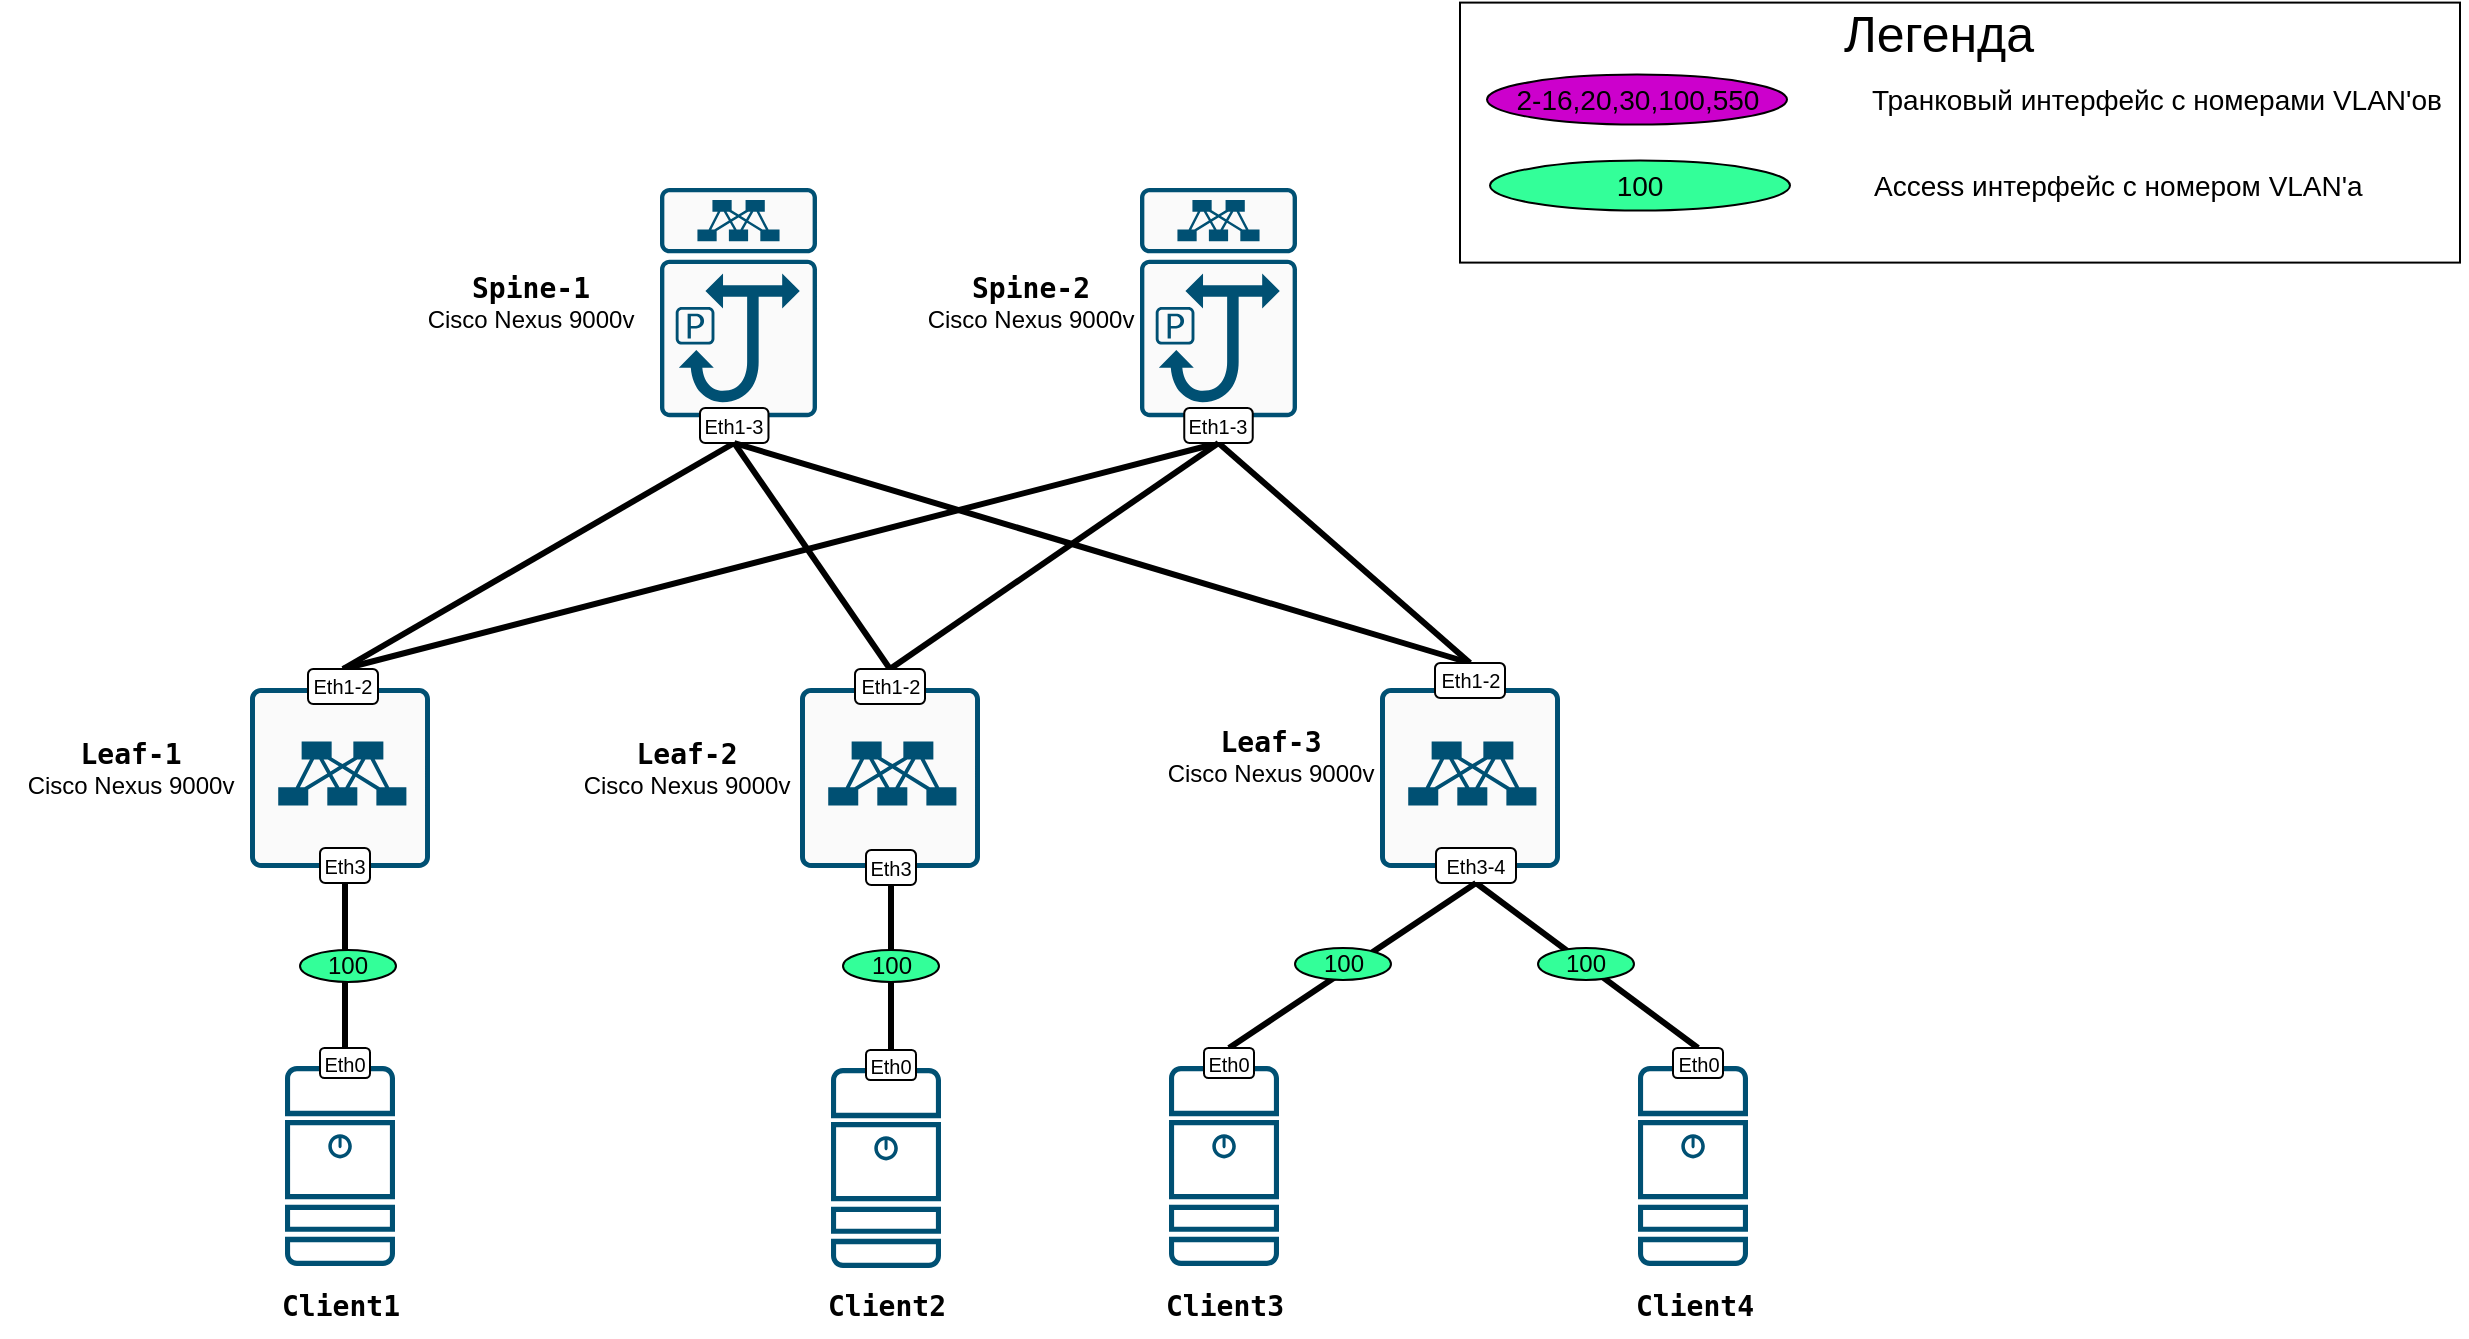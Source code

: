 <mxfile version="20.3.0" type="device" pages="2"><diagram id="5vPynei0lnyK3lks_qw1" name="L1-L2 топология"><mxGraphModel dx="866" dy="550" grid="1" gridSize="10" guides="1" tooltips="1" connect="1" arrows="1" fold="1" page="1" pageScale="1" pageWidth="1169" pageHeight="827" math="0" shadow="0"><root><mxCell id="0"/><mxCell id="1" parent="0"/><mxCell id="YXabQ0WPV1A4or5PJ9Zn-14" style="edgeStyle=none;rounded=0;orthogonalLoop=1;jettySize=auto;html=1;entryX=0.5;entryY=0;entryDx=0;entryDy=0;strokeWidth=3;fontSize=10;endArrow=none;endFill=0;exitX=0.5;exitY=1;exitDx=0;exitDy=0;" parent="1" source="YXabQ0WPV1A4or5PJ9Zn-15" target="YXabQ0WPV1A4or5PJ9Zn-13" edge="1"><mxGeometry relative="1" as="geometry"><mxPoint x="220" y="470" as="sourcePoint"/></mxGeometry></mxCell><mxCell id="YXabQ0WPV1A4or5PJ9Zn-1" value="" style="sketch=0;points=[[0.015,0.015,0],[0.985,0.015,0],[0.985,0.985,0],[0.015,0.985,0],[0.25,0,0],[0.5,0,0],[0.75,0,0],[1,0.25,0],[1,0.5,0],[1,0.75,0],[0.75,1,0],[0.5,1,0],[0.25,1,0],[0,0.75,0],[0,0.5,0],[0,0.25,0]];verticalLabelPosition=bottom;html=1;verticalAlign=top;aspect=fixed;align=center;pointerEvents=1;shape=mxgraph.cisco19.rect;prIcon=nexus_9300;fillColor=#FAFAFA;strokeColor=#005073;" parent="1" vertex="1"><mxGeometry x="175" y="360" width="90" height="90" as="geometry"/></mxCell><mxCell id="YXabQ0WPV1A4or5PJ9Zn-2" value="" style="sketch=0;points=[[0.015,0.015,0],[0.985,0.015,0],[0.985,0.985,0],[0.015,0.985,0],[0.25,0,0],[0.5,0,0],[0.75,0,0],[1,0.25,0],[1,0.5,0],[1,0.75,0],[0.75,1,0],[0.5,1,0],[0.25,1,0],[0,0.75,0],[0,0.5,0],[0,0.25,0]];verticalLabelPosition=bottom;html=1;verticalAlign=top;aspect=fixed;align=center;pointerEvents=1;shape=mxgraph.cisco19.rect;prIcon=nexus_9500;fillColor=#FAFAFA;strokeColor=#005073;" parent="1" vertex="1"><mxGeometry x="380" y="110" width="78.49" height="114.6" as="geometry"/></mxCell><mxCell id="YXabQ0WPV1A4or5PJ9Zn-3" value="" style="sketch=0;points=[[0.015,0.015,0],[0.985,0.015,0],[0.985,0.985,0],[0.015,0.985,0],[0.25,0,0],[0.5,0,0],[0.75,0,0],[1,0.25,0],[1,0.5,0],[1,0.75,0],[0.75,1,0],[0.5,1,0],[0.25,1,0],[0,0.75,0],[0,0.5,0],[0,0.25,0]];verticalLabelPosition=bottom;html=1;verticalAlign=top;aspect=fixed;align=center;pointerEvents=1;shape=mxgraph.cisco19.rect;prIcon=nexus_9500;fillColor=#FAFAFA;strokeColor=#005073;" parent="1" vertex="1"><mxGeometry x="620" y="110" width="78.49" height="114.6" as="geometry"/></mxCell><mxCell id="YXabQ0WPV1A4or5PJ9Zn-9" value="&lt;font style=&quot;&quot;&gt;&lt;font face=&quot;monospace&quot;&gt;&lt;font style=&quot;font-size: 14px;&quot;&gt;&lt;b&gt;Leaf-1&lt;/b&gt;&lt;/font&gt;&lt;br&gt;&lt;/font&gt;&lt;font style=&quot;font-size: 12px;&quot;&gt;Cisco Nexus 9000v&lt;/font&gt;&lt;br&gt;&lt;/font&gt;" style="text;html=1;resizable=0;autosize=1;align=center;verticalAlign=middle;points=[];fillColor=none;strokeColor=none;rounded=0;dashed=1;fontSize=10;" parent="1" vertex="1"><mxGeometry x="50" y="380" width="130" height="40" as="geometry"/></mxCell><mxCell id="YXabQ0WPV1A4or5PJ9Zn-10" value="" style="sketch=0;points=[[0.015,0.015,0],[0.985,0.015,0],[0.985,0.985,0],[0.015,0.985,0],[0.25,0,0],[0.5,0,0],[0.75,0,0],[1,0.25,0],[1,0.5,0],[1,0.75,0],[0.75,1,0],[0.5,1,0],[0.25,1,0],[0,0.75,0],[0,0.5,0],[0,0.25,0]];verticalLabelPosition=bottom;html=1;verticalAlign=top;aspect=fixed;align=center;pointerEvents=1;shape=mxgraph.cisco19.server;fillColor=#005073;strokeColor=none;" parent="1" vertex="1"><mxGeometry x="192.5" y="549" width="55" height="100" as="geometry"/></mxCell><mxCell id="YXabQ0WPV1A4or5PJ9Zn-13" value="&lt;font style=&quot;font-size: 10px;&quot;&gt;Eth0&lt;/font&gt;" style="text;html=1;strokeColor=default;fillColor=default;align=center;verticalAlign=middle;whiteSpace=wrap;rounded=1;gradientColor=none;shadow=0;sketch=0;glass=0;spacing=0;fontSize=8;rotation=0;labelPosition=center;verticalLabelPosition=middle;horizontal=1;" parent="1" vertex="1"><mxGeometry x="210" y="540" width="25" height="15" as="geometry"/></mxCell><mxCell id="YXabQ0WPV1A4or5PJ9Zn-15" value="&lt;font style=&quot;font-size: 10px;&quot;&gt;Eth3&lt;/font&gt;" style="text;html=1;strokeColor=default;fillColor=default;align=center;verticalAlign=middle;whiteSpace=wrap;rounded=1;gradientColor=none;shadow=0;sketch=0;glass=0;spacing=0;fontSize=8;rotation=0;labelPosition=center;verticalLabelPosition=middle;horizontal=1;" parent="1" vertex="1"><mxGeometry x="210" y="440" width="25" height="17.5" as="geometry"/></mxCell><mxCell id="YXabQ0WPV1A4or5PJ9Zn-17" style="edgeStyle=none;rounded=0;orthogonalLoop=1;jettySize=auto;html=1;exitX=0.5;exitY=1;exitDx=0;exitDy=0;entryX=0.5;entryY=0;entryDx=0;entryDy=0;entryPerimeter=0;strokeWidth=3;fontSize=12;endArrow=none;endFill=0;" parent="1" source="YXabQ0WPV1A4or5PJ9Zn-16" target="YXabQ0WPV1A4or5PJ9Zn-1" edge="1"><mxGeometry relative="1" as="geometry"/></mxCell><mxCell id="YXabQ0WPV1A4or5PJ9Zn-19" style="edgeStyle=none;rounded=0;orthogonalLoop=1;jettySize=auto;html=1;exitX=0.5;exitY=0;exitDx=0;exitDy=0;entryX=0.5;entryY=1;entryDx=0;entryDy=0;strokeWidth=3;fontSize=10;endArrow=none;endFill=0;" parent="1" source="YXabQ0WPV1A4or5PJ9Zn-16" target="YXabQ0WPV1A4or5PJ9Zn-18" edge="1"><mxGeometry relative="1" as="geometry"/></mxCell><mxCell id="YXabQ0WPV1A4or5PJ9Zn-21" style="edgeStyle=none;rounded=0;orthogonalLoop=1;jettySize=auto;html=1;exitX=0.5;exitY=0;exitDx=0;exitDy=0;entryX=0.5;entryY=1;entryDx=0;entryDy=0;strokeWidth=3;fontSize=10;endArrow=none;endFill=0;" parent="1" source="YXabQ0WPV1A4or5PJ9Zn-16" target="YXabQ0WPV1A4or5PJ9Zn-20" edge="1"><mxGeometry relative="1" as="geometry"/></mxCell><mxCell id="YXabQ0WPV1A4or5PJ9Zn-16" value="&lt;font style=&quot;font-size: 10px;&quot;&gt;Eth1-2&lt;/font&gt;" style="text;html=1;strokeColor=default;fillColor=default;align=center;verticalAlign=middle;whiteSpace=wrap;rounded=1;gradientColor=none;shadow=0;sketch=0;glass=0;spacing=0;fontSize=8;rotation=0;labelPosition=center;verticalLabelPosition=middle;horizontal=1;" parent="1" vertex="1"><mxGeometry x="204" y="350.5" width="35" height="17.5" as="geometry"/></mxCell><mxCell id="YXabQ0WPV1A4or5PJ9Zn-18" value="&lt;font style=&quot;font-size: 10px;&quot;&gt;Eth1-3&lt;/font&gt;" style="text;html=1;strokeColor=default;fillColor=default;align=center;verticalAlign=middle;whiteSpace=wrap;rounded=1;gradientColor=none;shadow=0;sketch=0;glass=0;spacing=0;fontSize=8;rotation=0;labelPosition=center;verticalLabelPosition=middle;horizontal=1;" parent="1" vertex="1"><mxGeometry x="400" y="220" width="34.24" height="17.5" as="geometry"/></mxCell><mxCell id="YXabQ0WPV1A4or5PJ9Zn-30" style="edgeStyle=none;rounded=0;orthogonalLoop=1;jettySize=auto;html=1;exitX=0.5;exitY=1;exitDx=0;exitDy=0;entryX=0.5;entryY=0;entryDx=0;entryDy=0;strokeWidth=3;fontSize=10;endArrow=none;endFill=0;" parent="1" source="YXabQ0WPV1A4or5PJ9Zn-20" target="YXabQ0WPV1A4or5PJ9Zn-29" edge="1"><mxGeometry relative="1" as="geometry"/></mxCell><mxCell id="YXabQ0WPV1A4or5PJ9Zn-20" value="&lt;font style=&quot;font-size: 10px;&quot;&gt;Eth1-3&lt;/font&gt;" style="text;html=1;strokeColor=default;fillColor=default;align=center;verticalAlign=middle;whiteSpace=wrap;rounded=1;gradientColor=none;shadow=0;sketch=0;glass=0;spacing=0;fontSize=8;rotation=0;labelPosition=center;verticalLabelPosition=middle;horizontal=1;" parent="1" vertex="1"><mxGeometry x="642.13" y="220" width="34.24" height="17.5" as="geometry"/></mxCell><mxCell id="YXabQ0WPV1A4or5PJ9Zn-23" value="" style="sketch=0;points=[[0.015,0.015,0],[0.985,0.015,0],[0.985,0.985,0],[0.015,0.985,0],[0.25,0,0],[0.5,0,0],[0.75,0,0],[1,0.25,0],[1,0.5,0],[1,0.75,0],[0.75,1,0],[0.5,1,0],[0.25,1,0],[0,0.75,0],[0,0.5,0],[0,0.25,0]];verticalLabelPosition=bottom;html=1;verticalAlign=top;aspect=fixed;align=center;pointerEvents=1;shape=mxgraph.cisco19.rect;prIcon=nexus_9300;fillColor=#FAFAFA;strokeColor=#005073;" parent="1" vertex="1"><mxGeometry x="450" y="360" width="90" height="90" as="geometry"/></mxCell><mxCell id="YXabQ0WPV1A4or5PJ9Zn-24" style="edgeStyle=none;rounded=0;orthogonalLoop=1;jettySize=auto;html=1;exitX=0.5;exitY=0;exitDx=0;exitDy=0;entryX=0.5;entryY=1;entryDx=0;entryDy=0;strokeWidth=3;fontSize=10;endArrow=none;endFill=0;" parent="1" source="YXabQ0WPV1A4or5PJ9Zn-22" target="YXabQ0WPV1A4or5PJ9Zn-18" edge="1"><mxGeometry relative="1" as="geometry"/></mxCell><mxCell id="YXabQ0WPV1A4or5PJ9Zn-25" style="edgeStyle=none;rounded=0;orthogonalLoop=1;jettySize=auto;html=1;exitX=0.5;exitY=0;exitDx=0;exitDy=0;entryX=0.5;entryY=1;entryDx=0;entryDy=0;strokeWidth=3;fontSize=10;endArrow=none;endFill=0;" parent="1" source="YXabQ0WPV1A4or5PJ9Zn-22" target="YXabQ0WPV1A4or5PJ9Zn-20" edge="1"><mxGeometry relative="1" as="geometry"/></mxCell><mxCell id="YXabQ0WPV1A4or5PJ9Zn-22" value="&lt;font style=&quot;font-size: 10px;&quot;&gt;Eth1-2&lt;/font&gt;" style="text;html=1;strokeColor=default;fillColor=default;align=center;verticalAlign=middle;whiteSpace=wrap;rounded=1;gradientColor=none;shadow=0;sketch=0;glass=0;spacing=0;fontSize=8;rotation=0;labelPosition=center;verticalLabelPosition=middle;horizontal=1;" parent="1" vertex="1"><mxGeometry x="477.5" y="350.5" width="35" height="17.5" as="geometry"/></mxCell><mxCell id="YXabQ0WPV1A4or5PJ9Zn-26" value="&lt;font style=&quot;&quot;&gt;&lt;font face=&quot;monospace&quot;&gt;&lt;font style=&quot;font-size: 14px;&quot;&gt;&lt;b&gt;Leaf-2&lt;/b&gt;&lt;/font&gt;&lt;br&gt;&lt;/font&gt;&lt;font style=&quot;font-size: 12px;&quot;&gt;Cisco Nexus 9000v&lt;/font&gt;&lt;br&gt;&lt;/font&gt;" style="text;html=1;resizable=0;autosize=1;align=center;verticalAlign=middle;points=[];fillColor=none;strokeColor=none;rounded=0;dashed=1;fontSize=10;" parent="1" vertex="1"><mxGeometry x="328.49" y="380" width="130" height="40" as="geometry"/></mxCell><mxCell id="YXabQ0WPV1A4or5PJ9Zn-27" value="&lt;font style=&quot;&quot;&gt;&lt;font face=&quot;monospace&quot;&gt;&lt;font style=&quot;font-size: 14px;&quot;&gt;&lt;b&gt;Leaf-3&lt;/b&gt;&lt;/font&gt;&lt;br&gt;&lt;/font&gt;&lt;font style=&quot;font-size: 12px;&quot;&gt;Cisco Nexus 9000v&lt;/font&gt;&lt;br&gt;&lt;/font&gt;" style="text;html=1;resizable=0;autosize=1;align=center;verticalAlign=middle;points=[];fillColor=none;strokeColor=none;rounded=0;dashed=1;fontSize=10;" parent="1" vertex="1"><mxGeometry x="620" y="374" width="130" height="40" as="geometry"/></mxCell><mxCell id="YXabQ0WPV1A4or5PJ9Zn-28" value="" style="sketch=0;points=[[0.015,0.015,0],[0.985,0.015,0],[0.985,0.985,0],[0.015,0.985,0],[0.25,0,0],[0.5,0,0],[0.75,0,0],[1,0.25,0],[1,0.5,0],[1,0.75,0],[0.75,1,0],[0.5,1,0],[0.25,1,0],[0,0.75,0],[0,0.5,0],[0,0.25,0]];verticalLabelPosition=bottom;html=1;verticalAlign=top;aspect=fixed;align=center;pointerEvents=1;shape=mxgraph.cisco19.rect;prIcon=nexus_9300;fillColor=#FAFAFA;strokeColor=#005073;" parent="1" vertex="1"><mxGeometry x="740" y="360" width="90" height="90" as="geometry"/></mxCell><mxCell id="YXabQ0WPV1A4or5PJ9Zn-31" style="edgeStyle=none;rounded=0;orthogonalLoop=1;jettySize=auto;html=1;exitX=0.5;exitY=0;exitDx=0;exitDy=0;entryX=0.5;entryY=1;entryDx=0;entryDy=0;strokeWidth=3;fontSize=10;endArrow=none;endFill=0;" parent="1" source="YXabQ0WPV1A4or5PJ9Zn-29" target="YXabQ0WPV1A4or5PJ9Zn-18" edge="1"><mxGeometry relative="1" as="geometry"/></mxCell><mxCell id="YXabQ0WPV1A4or5PJ9Zn-29" value="&lt;font style=&quot;font-size: 10px;&quot;&gt;Eth1-2&lt;/font&gt;" style="text;html=1;strokeColor=default;fillColor=default;align=center;verticalAlign=middle;whiteSpace=wrap;rounded=1;gradientColor=none;shadow=0;sketch=0;glass=0;spacing=0;fontSize=8;rotation=0;labelPosition=center;verticalLabelPosition=middle;horizontal=1;" parent="1" vertex="1"><mxGeometry x="767.5" y="347.5" width="35" height="17.5" as="geometry"/></mxCell><mxCell id="YXabQ0WPV1A4or5PJ9Zn-32" value="&lt;font style=&quot;&quot;&gt;&lt;font face=&quot;monospace&quot;&gt;&lt;span style=&quot;font-size: 14px;&quot;&gt;&lt;b&gt;Client1&lt;/b&gt;&lt;/span&gt;&lt;/font&gt;&lt;br&gt;&lt;/font&gt;" style="text;html=1;resizable=0;autosize=1;align=center;verticalAlign=middle;points=[];fillColor=none;strokeColor=none;rounded=0;dashed=1;fontSize=10;" parent="1" vertex="1"><mxGeometry x="180" y="654" width="80" height="30" as="geometry"/></mxCell><mxCell id="YXabQ0WPV1A4or5PJ9Zn-33" style="edgeStyle=none;rounded=0;orthogonalLoop=1;jettySize=auto;html=1;entryX=0.5;entryY=0;entryDx=0;entryDy=0;strokeWidth=3;fontSize=10;endArrow=none;endFill=0;exitX=0.5;exitY=1;exitDx=0;exitDy=0;" parent="1" source="YXabQ0WPV1A4or5PJ9Zn-36" target="YXabQ0WPV1A4or5PJ9Zn-35" edge="1"><mxGeometry relative="1" as="geometry"><mxPoint x="493" y="471" as="sourcePoint"/></mxGeometry></mxCell><mxCell id="YXabQ0WPV1A4or5PJ9Zn-34" value="" style="sketch=0;points=[[0.015,0.015,0],[0.985,0.015,0],[0.985,0.985,0],[0.015,0.985,0],[0.25,0,0],[0.5,0,0],[0.75,0,0],[1,0.25,0],[1,0.5,0],[1,0.75,0],[0.75,1,0],[0.5,1,0],[0.25,1,0],[0,0.75,0],[0,0.5,0],[0,0.25,0]];verticalLabelPosition=bottom;html=1;verticalAlign=top;aspect=fixed;align=center;pointerEvents=1;shape=mxgraph.cisco19.server;fillColor=#005073;strokeColor=none;" parent="1" vertex="1"><mxGeometry x="465.5" y="550" width="55" height="100" as="geometry"/></mxCell><mxCell id="YXabQ0WPV1A4or5PJ9Zn-35" value="&lt;font style=&quot;font-size: 10px;&quot;&gt;Eth0&lt;/font&gt;" style="text;html=1;strokeColor=default;fillColor=default;align=center;verticalAlign=middle;whiteSpace=wrap;rounded=1;gradientColor=none;shadow=0;sketch=0;glass=0;spacing=0;fontSize=8;rotation=0;labelPosition=center;verticalLabelPosition=middle;horizontal=1;" parent="1" vertex="1"><mxGeometry x="483" y="541" width="25" height="15" as="geometry"/></mxCell><mxCell id="YXabQ0WPV1A4or5PJ9Zn-36" value="&lt;font style=&quot;font-size: 10px;&quot;&gt;Eth3&lt;/font&gt;" style="text;html=1;strokeColor=default;fillColor=default;align=center;verticalAlign=middle;whiteSpace=wrap;rounded=1;gradientColor=none;shadow=0;sketch=0;glass=0;spacing=0;fontSize=8;rotation=0;labelPosition=center;verticalLabelPosition=middle;horizontal=1;" parent="1" vertex="1"><mxGeometry x="483" y="441" width="25" height="17.5" as="geometry"/></mxCell><mxCell id="YXabQ0WPV1A4or5PJ9Zn-37" value="&lt;font style=&quot;&quot;&gt;&lt;font face=&quot;monospace&quot;&gt;&lt;span style=&quot;font-size: 14px;&quot;&gt;&lt;b&gt;Client2&lt;/b&gt;&lt;/span&gt;&lt;/font&gt;&lt;br&gt;&lt;/font&gt;" style="text;html=1;resizable=0;autosize=1;align=center;verticalAlign=middle;points=[];fillColor=none;strokeColor=none;rounded=0;dashed=1;fontSize=10;" parent="1" vertex="1"><mxGeometry x="453" y="654" width="80" height="30" as="geometry"/></mxCell><mxCell id="YXabQ0WPV1A4or5PJ9Zn-38" style="edgeStyle=none;rounded=0;orthogonalLoop=1;jettySize=auto;html=1;entryX=0.5;entryY=0;entryDx=0;entryDy=0;strokeWidth=3;fontSize=10;endArrow=none;endFill=0;exitX=0.5;exitY=1;exitDx=0;exitDy=0;" parent="1" source="YXabQ0WPV1A4or5PJ9Zn-41" target="YXabQ0WPV1A4or5PJ9Zn-40" edge="1"><mxGeometry relative="1" as="geometry"><mxPoint x="780" y="470" as="sourcePoint"/></mxGeometry></mxCell><mxCell id="YXabQ0WPV1A4or5PJ9Zn-39" value="" style="sketch=0;points=[[0.015,0.015,0],[0.985,0.015,0],[0.985,0.985,0],[0.015,0.985,0],[0.25,0,0],[0.5,0,0],[0.75,0,0],[1,0.25,0],[1,0.5,0],[1,0.75,0],[0.75,1,0],[0.5,1,0],[0.25,1,0],[0,0.75,0],[0,0.5,0],[0,0.25,0]];verticalLabelPosition=bottom;html=1;verticalAlign=top;aspect=fixed;align=center;pointerEvents=1;shape=mxgraph.cisco19.server;fillColor=#005073;strokeColor=none;" parent="1" vertex="1"><mxGeometry x="869" y="549" width="55" height="100" as="geometry"/></mxCell><mxCell id="YXabQ0WPV1A4or5PJ9Zn-40" value="&lt;font style=&quot;font-size: 10px;&quot;&gt;Eth0&lt;/font&gt;" style="text;html=1;strokeColor=default;fillColor=default;align=center;verticalAlign=middle;whiteSpace=wrap;rounded=1;gradientColor=none;shadow=0;sketch=0;glass=0;spacing=0;fontSize=8;rotation=0;labelPosition=center;verticalLabelPosition=middle;horizontal=1;" parent="1" vertex="1"><mxGeometry x="886.5" y="540" width="25" height="15" as="geometry"/></mxCell><mxCell id="YXabQ0WPV1A4or5PJ9Zn-41" value="&lt;font style=&quot;font-size: 10px;&quot;&gt;Eth3-4&lt;/font&gt;" style="text;html=1;strokeColor=default;fillColor=default;align=center;verticalAlign=middle;whiteSpace=wrap;rounded=1;gradientColor=none;shadow=0;sketch=0;glass=0;spacing=0;fontSize=8;rotation=0;labelPosition=center;verticalLabelPosition=middle;horizontal=1;" parent="1" vertex="1"><mxGeometry x="768" y="440" width="40" height="17.5" as="geometry"/></mxCell><mxCell id="YXabQ0WPV1A4or5PJ9Zn-42" value="&lt;font style=&quot;&quot;&gt;&lt;font face=&quot;monospace&quot;&gt;&lt;span style=&quot;font-size: 14px;&quot;&gt;&lt;b&gt;Client4&lt;/b&gt;&lt;/span&gt;&lt;/font&gt;&lt;br&gt;&lt;/font&gt;" style="text;html=1;resizable=0;autosize=1;align=center;verticalAlign=middle;points=[];fillColor=none;strokeColor=none;rounded=0;dashed=1;fontSize=10;" parent="1" vertex="1"><mxGeometry x="856.5" y="654" width="80" height="30" as="geometry"/></mxCell><mxCell id="YXabQ0WPV1A4or5PJ9Zn-43" value="&lt;font style=&quot;&quot;&gt;&lt;font face=&quot;monospace&quot;&gt;&lt;font style=&quot;font-size: 14px;&quot;&gt;&lt;b&gt;Spine-1&lt;/b&gt;&lt;/font&gt;&lt;br&gt;&lt;/font&gt;&lt;font style=&quot;font-size: 12px;&quot;&gt;Cisco Nexus 9000v&lt;/font&gt;&lt;br&gt;&lt;/font&gt;" style="text;html=1;resizable=0;autosize=1;align=center;verticalAlign=middle;points=[];fillColor=none;strokeColor=none;rounded=0;dashed=1;fontSize=10;" parent="1" vertex="1"><mxGeometry x="250" y="147.3" width="130" height="40" as="geometry"/></mxCell><mxCell id="YXabQ0WPV1A4or5PJ9Zn-44" value="&lt;font style=&quot;&quot;&gt;&lt;font face=&quot;monospace&quot;&gt;&lt;font style=&quot;font-size: 14px;&quot;&gt;&lt;b&gt;Spine-2&lt;/b&gt;&lt;/font&gt;&lt;br&gt;&lt;/font&gt;&lt;font style=&quot;font-size: 12px;&quot;&gt;Cisco Nexus 9000v&lt;/font&gt;&lt;br&gt;&lt;/font&gt;" style="text;html=1;resizable=0;autosize=1;align=center;verticalAlign=middle;points=[];fillColor=none;strokeColor=none;rounded=0;dashed=1;fontSize=10;" parent="1" vertex="1"><mxGeometry x="500" y="147.3" width="130" height="40" as="geometry"/></mxCell><mxCell id="YXabQ0WPV1A4or5PJ9Zn-45" value="&lt;font style=&quot;font-size: 12px;&quot;&gt;100&lt;/font&gt;" style="ellipse;whiteSpace=wrap;html=1;fillColor=#33FF99;rotation=0;direction=west;" parent="1" vertex="1"><mxGeometry x="200" y="491" width="48" height="16" as="geometry"/></mxCell><mxCell id="YXabQ0WPV1A4or5PJ9Zn-47" value="&lt;font style=&quot;font-size: 12px;&quot;&gt;100&lt;/font&gt;" style="ellipse;whiteSpace=wrap;html=1;fillColor=#33FF99;rotation=0;direction=west;" parent="1" vertex="1"><mxGeometry x="471.5" y="491" width="48" height="16" as="geometry"/></mxCell><mxCell id="YXabQ0WPV1A4or5PJ9Zn-48" value="&lt;font style=&quot;font-size: 12px;&quot;&gt;100&lt;/font&gt;" style="ellipse;whiteSpace=wrap;html=1;fillColor=#33FF99;rotation=0;direction=west;" parent="1" vertex="1"><mxGeometry x="819" y="490" width="48" height="16" as="geometry"/></mxCell><mxCell id="YXabQ0WPV1A4or5PJ9Zn-49" value="" style="sketch=0;points=[[0.015,0.015,0],[0.985,0.015,0],[0.985,0.985,0],[0.015,0.985,0],[0.25,0,0],[0.5,0,0],[0.75,0,0],[1,0.25,0],[1,0.5,0],[1,0.75,0],[0.75,1,0],[0.5,1,0],[0.25,1,0],[0,0.75,0],[0,0.5,0],[0,0.25,0]];verticalLabelPosition=bottom;html=1;verticalAlign=top;aspect=fixed;align=center;pointerEvents=1;shape=mxgraph.cisco19.server;fillColor=#005073;strokeColor=none;" parent="1" vertex="1"><mxGeometry x="634.5" y="549" width="55" height="100" as="geometry"/></mxCell><mxCell id="YXabQ0WPV1A4or5PJ9Zn-53" style="edgeStyle=none;rounded=0;orthogonalLoop=1;jettySize=auto;html=1;exitX=0.5;exitY=0;exitDx=0;exitDy=0;entryX=0.5;entryY=1;entryDx=0;entryDy=0;strokeWidth=3;fontSize=10;endArrow=none;endFill=0;" parent="1" source="YXabQ0WPV1A4or5PJ9Zn-50" target="YXabQ0WPV1A4or5PJ9Zn-41" edge="1"><mxGeometry relative="1" as="geometry"/></mxCell><mxCell id="YXabQ0WPV1A4or5PJ9Zn-50" value="&lt;font style=&quot;font-size: 10px;&quot;&gt;Eth0&lt;/font&gt;" style="text;html=1;strokeColor=default;fillColor=default;align=center;verticalAlign=middle;whiteSpace=wrap;rounded=1;gradientColor=none;shadow=0;sketch=0;glass=0;spacing=0;fontSize=8;rotation=0;labelPosition=center;verticalLabelPosition=middle;horizontal=1;" parent="1" vertex="1"><mxGeometry x="652" y="540" width="25" height="15" as="geometry"/></mxCell><mxCell id="YXabQ0WPV1A4or5PJ9Zn-51" value="&lt;font style=&quot;&quot;&gt;&lt;font face=&quot;monospace&quot;&gt;&lt;span style=&quot;font-size: 14px;&quot;&gt;&lt;b&gt;Client3&lt;/b&gt;&lt;/span&gt;&lt;/font&gt;&lt;br&gt;&lt;/font&gt;" style="text;html=1;resizable=0;autosize=1;align=center;verticalAlign=middle;points=[];fillColor=none;strokeColor=none;rounded=0;dashed=1;fontSize=10;" parent="1" vertex="1"><mxGeometry x="622" y="654" width="80" height="30" as="geometry"/></mxCell><mxCell id="YXabQ0WPV1A4or5PJ9Zn-52" value="&lt;font style=&quot;font-size: 12px;&quot;&gt;100&lt;/font&gt;" style="ellipse;whiteSpace=wrap;html=1;fillColor=#33FF99;rotation=0;direction=west;" parent="1" vertex="1"><mxGeometry x="697.5" y="490" width="48" height="16" as="geometry"/></mxCell><mxCell id="58fT9uqrHCiqd-nM7eh5-1" value="" style="whiteSpace=wrap;html=1;fontFamily=Helvetica;fontSize=14;fontColor=default;" vertex="1" parent="1"><mxGeometry x="780" y="17.3" width="500" height="130" as="geometry"/></mxCell><mxCell id="58fT9uqrHCiqd-nM7eh5-8" value="&lt;font style=&quot;font-size: 14px&quot;&gt;2-16,20,30,100,550&lt;/font&gt;" style="ellipse;whiteSpace=wrap;html=1;fillColor=#CC00CC;rotation=0;" vertex="1" parent="1"><mxGeometry x="793.5" y="53.3" width="150" height="25" as="geometry"/></mxCell><mxCell id="58fT9uqrHCiqd-nM7eh5-9" value="Транковый интерфейс с номерами VLAN'ов" style="text;html=1;resizable=0;autosize=1;align=left;verticalAlign=middle;points=[];fillColor=none;strokeColor=none;rounded=0;fontFamily=Helvetica;fontSize=14;fontColor=default;" vertex="1" parent="1"><mxGeometry x="983.5" y="54.3" width="300" height="24" as="geometry"/></mxCell><mxCell id="58fT9uqrHCiqd-nM7eh5-14" value="&lt;font style=&quot;font-size: 25px&quot;&gt;Легенда&lt;/font&gt;" style="text;html=1;resizable=0;autosize=1;align=center;verticalAlign=middle;points=[];fillColor=none;strokeColor=none;rounded=0;fontFamily=Helvetica;fontSize=14;fontColor=default;" vertex="1" parent="1"><mxGeometry x="964.5" y="17.3" width="108" height="30" as="geometry"/></mxCell><mxCell id="58fT9uqrHCiqd-nM7eh5-15" value="&lt;font style=&quot;font-size: 14px&quot;&gt;100&lt;/font&gt;" style="ellipse;whiteSpace=wrap;html=1;fillColor=#33FF99;rotation=0;" vertex="1" parent="1"><mxGeometry x="795" y="96.3" width="150" height="25" as="geometry"/></mxCell><mxCell id="58fT9uqrHCiqd-nM7eh5-16" value="Access интерфейс с номером VLAN'а" style="text;html=1;resizable=0;autosize=1;align=left;verticalAlign=middle;points=[];fillColor=none;strokeColor=none;rounded=0;fontFamily=Helvetica;fontSize=14;fontColor=default;" vertex="1" parent="1"><mxGeometry x="985" y="94.3" width="270" height="30" as="geometry"/></mxCell></root></mxGraphModel></diagram><diagram name="L3 схема" id="S4OXM435deFaCJOG1Gci"><mxGraphModel dx="2035" dy="1377" grid="1" gridSize="10" guides="1" tooltips="1" connect="1" arrows="1" fold="1" page="1" pageScale="1" pageWidth="1169" pageHeight="827" math="0" shadow="0"><root><mxCell id="wbsV5IXSyPrXdLSSTbHF-0"/><mxCell id="wbsV5IXSyPrXdLSSTbHF-1" parent="wbsV5IXSyPrXdLSSTbHF-0"/><mxCell id="wbsV5IXSyPrXdLSSTbHF-2" style="edgeStyle=none;rounded=0;orthogonalLoop=1;jettySize=auto;html=1;entryX=0.5;entryY=0;entryDx=0;entryDy=0;strokeWidth=3;fontSize=10;endArrow=none;endFill=0;exitX=0.5;exitY=1;exitDx=0;exitDy=0;entryPerimeter=0;exitPerimeter=0;" parent="wbsV5IXSyPrXdLSSTbHF-1" source="wbsV5IXSyPrXdLSSTbHF-3" target="wbsV5IXSyPrXdLSSTbHF-7" edge="1"><mxGeometry relative="1" as="geometry"><mxPoint x="82.5" y="518.5" as="sourcePoint"/><mxPoint x="82.5" y="681" as="targetPoint"/></mxGeometry></mxCell><mxCell id="wbsV5IXSyPrXdLSSTbHF-3" value="" style="sketch=0;points=[[0.015,0.015,0],[0.985,0.015,0],[0.985,0.985,0],[0.015,0.985,0],[0.25,0,0],[0.5,0,0],[0.75,0,0],[1,0.25,0],[1,0.5,0],[1,0.75,0],[0.75,1,0],[0.5,1,0],[0.25,1,0],[0,0.75,0],[0,0.5,0],[0,0.25,0]];verticalLabelPosition=bottom;html=1;verticalAlign=top;aspect=fixed;align=center;pointerEvents=1;shape=mxgraph.cisco19.rect;prIcon=nexus_9300;fillColor=#FAFAFA;strokeColor=#005073;" parent="wbsV5IXSyPrXdLSSTbHF-1" vertex="1"><mxGeometry x="35" y="421" width="90" height="90" as="geometry"/></mxCell><mxCell id="wbsV5IXSyPrXdLSSTbHF-4" value="" style="sketch=0;points=[[0.015,0.015,0],[0.985,0.015,0],[0.985,0.985,0],[0.015,0.985,0],[0.25,0,0],[0.5,0,0],[0.75,0,0],[1,0.25,0],[1,0.5,0],[1,0.75,0],[0.75,1,0],[0.5,1,0],[0.25,1,0],[0,0.75,0],[0,0.5,0],[0,0.25,0]];verticalLabelPosition=bottom;html=1;verticalAlign=top;aspect=fixed;align=center;pointerEvents=1;shape=mxgraph.cisco19.rect;prIcon=nexus_9500;fillColor=#FAFAFA;strokeColor=#005073;" parent="wbsV5IXSyPrXdLSSTbHF-1" vertex="1"><mxGeometry x="280" y="2" width="78.49" height="114.6" as="geometry"/></mxCell><mxCell id="wbsV5IXSyPrXdLSSTbHF-5" value="" style="sketch=0;points=[[0.015,0.015,0],[0.985,0.015,0],[0.985,0.985,0],[0.015,0.985,0],[0.25,0,0],[0.5,0,0],[0.75,0,0],[1,0.25,0],[1,0.5,0],[1,0.75,0],[0.75,1,0],[0.5,1,0],[0.25,1,0],[0,0.75,0],[0,0.5,0],[0,0.25,0]];verticalLabelPosition=bottom;html=1;verticalAlign=top;aspect=fixed;align=center;pointerEvents=1;shape=mxgraph.cisco19.rect;prIcon=nexus_9500;fillColor=#FAFAFA;strokeColor=#005073;" parent="wbsV5IXSyPrXdLSSTbHF-1" vertex="1"><mxGeometry x="640" y="2" width="78.49" height="114.6" as="geometry"/></mxCell><mxCell id="wbsV5IXSyPrXdLSSTbHF-6" value="&lt;font style=&quot;&quot;&gt;&lt;font face=&quot;monospace&quot;&gt;&lt;font style=&quot;font-size: 14px;&quot;&gt;&lt;b&gt;Leaf-1&lt;/b&gt;&lt;/font&gt;&lt;/font&gt;&lt;br&gt;&lt;/font&gt;" style="text;html=1;resizable=0;autosize=1;align=center;verticalAlign=middle;points=[];fillColor=none;strokeColor=none;rounded=0;dashed=1;fontSize=10;" parent="wbsV5IXSyPrXdLSSTbHF-1" vertex="1"><mxGeometry x="-25" y="451" width="70" height="30" as="geometry"/></mxCell><mxCell id="wbsV5IXSyPrXdLSSTbHF-7" value="" style="sketch=0;points=[[0.015,0.015,0],[0.985,0.015,0],[0.985,0.985,0],[0.015,0.985,0],[0.25,0,0],[0.5,0,0],[0.75,0,0],[1,0.25,0],[1,0.5,0],[1,0.75,0],[0.75,1,0],[0.5,1,0],[0.25,1,0],[0,0.75,0],[0,0.5,0],[0,0.25,0]];verticalLabelPosition=bottom;html=1;verticalAlign=top;aspect=fixed;align=center;pointerEvents=1;shape=mxgraph.cisco19.server;fillColor=#005073;strokeColor=none;" parent="wbsV5IXSyPrXdLSSTbHF-1" vertex="1"><mxGeometry x="52.5" y="690" width="55" height="100" as="geometry"/></mxCell><mxCell id="wbsV5IXSyPrXdLSSTbHF-11" style="edgeStyle=none;rounded=0;orthogonalLoop=1;jettySize=auto;html=1;exitX=0.5;exitY=0;exitDx=0;exitDy=0;entryX=0.5;entryY=1;entryDx=0;entryDy=0;strokeWidth=3;fontSize=10;endArrow=none;endFill=0;exitPerimeter=0;entryPerimeter=0;" parent="wbsV5IXSyPrXdLSSTbHF-1" source="wbsV5IXSyPrXdLSSTbHF-3" target="wbsV5IXSyPrXdLSSTbHF-4" edge="1"><mxGeometry relative="1" as="geometry"><mxPoint x="241.5" y="411.5" as="sourcePoint"/><mxPoint x="437.12" y="129.5" as="targetPoint"/></mxGeometry></mxCell><mxCell id="wbsV5IXSyPrXdLSSTbHF-12" style="edgeStyle=none;rounded=0;orthogonalLoop=1;jettySize=auto;html=1;exitX=0.5;exitY=0;exitDx=0;exitDy=0;entryX=0.5;entryY=1;entryDx=0;entryDy=0;strokeWidth=3;fontSize=10;endArrow=none;endFill=0;exitPerimeter=0;entryPerimeter=0;" parent="wbsV5IXSyPrXdLSSTbHF-1" source="wbsV5IXSyPrXdLSSTbHF-3" target="wbsV5IXSyPrXdLSSTbHF-5" edge="1"><mxGeometry relative="1" as="geometry"><mxPoint x="241.5" y="411.5" as="sourcePoint"/><mxPoint x="679.25" y="129.5" as="targetPoint"/></mxGeometry></mxCell><mxCell id="wbsV5IXSyPrXdLSSTbHF-15" style="edgeStyle=none;rounded=0;orthogonalLoop=1;jettySize=auto;html=1;exitX=0.5;exitY=1;exitDx=0;exitDy=0;entryX=0.5;entryY=0;entryDx=0;entryDy=0;strokeWidth=3;fontSize=10;endArrow=none;endFill=0;exitPerimeter=0;entryPerimeter=0;" parent="wbsV5IXSyPrXdLSSTbHF-1" source="wbsV5IXSyPrXdLSSTbHF-5" target="wbsV5IXSyPrXdLSSTbHF-23" edge="1"><mxGeometry relative="1" as="geometry"><mxPoint x="679.25" y="129.5" as="sourcePoint"/><mxPoint x="995" y="414" as="targetPoint"/></mxGeometry></mxCell><mxCell id="wbsV5IXSyPrXdLSSTbHF-17" value="" style="sketch=0;points=[[0.015,0.015,0],[0.985,0.015,0],[0.985,0.985,0],[0.015,0.985,0],[0.25,0,0],[0.5,0,0],[0.75,0,0],[1,0.25,0],[1,0.5,0],[1,0.75,0],[0.75,1,0],[0.5,1,0],[0.25,1,0],[0,0.75,0],[0,0.5,0],[0,0.25,0]];verticalLabelPosition=bottom;html=1;verticalAlign=top;aspect=fixed;align=center;pointerEvents=1;shape=mxgraph.cisco19.rect;prIcon=nexus_9300;fillColor=#FAFAFA;strokeColor=#005073;" parent="wbsV5IXSyPrXdLSSTbHF-1" vertex="1"><mxGeometry x="470" y="421" width="90" height="90" as="geometry"/></mxCell><mxCell id="wbsV5IXSyPrXdLSSTbHF-18" style="edgeStyle=none;rounded=0;orthogonalLoop=1;jettySize=auto;html=1;exitX=0.5;exitY=0;exitDx=0;exitDy=0;entryX=0.5;entryY=1;entryDx=0;entryDy=0;strokeWidth=3;fontSize=10;endArrow=none;endFill=0;entryPerimeter=0;exitPerimeter=0;" parent="wbsV5IXSyPrXdLSSTbHF-1" source="wbsV5IXSyPrXdLSSTbHF-17" target="wbsV5IXSyPrXdLSSTbHF-4" edge="1"><mxGeometry relative="1" as="geometry"><mxPoint x="515" y="411.5" as="sourcePoint"/><mxPoint x="437.12" y="129.5" as="targetPoint"/></mxGeometry></mxCell><mxCell id="wbsV5IXSyPrXdLSSTbHF-19" style="edgeStyle=none;rounded=0;orthogonalLoop=1;jettySize=auto;html=1;exitX=0.5;exitY=0;exitDx=0;exitDy=0;entryX=0.5;entryY=1;entryDx=0;entryDy=0;strokeWidth=3;fontSize=10;endArrow=none;endFill=0;entryPerimeter=0;exitPerimeter=0;" parent="wbsV5IXSyPrXdLSSTbHF-1" source="wbsV5IXSyPrXdLSSTbHF-17" target="wbsV5IXSyPrXdLSSTbHF-5" edge="1"><mxGeometry relative="1" as="geometry"><mxPoint x="515" y="411.5" as="sourcePoint"/><mxPoint x="679.25" y="129.5" as="targetPoint"/></mxGeometry></mxCell><mxCell id="wbsV5IXSyPrXdLSSTbHF-21" value="&lt;font style=&quot;&quot;&gt;&lt;font face=&quot;monospace&quot;&gt;&lt;font style=&quot;font-size: 14px;&quot;&gt;&lt;b&gt;Leaf-2&lt;/b&gt;&lt;/font&gt;&lt;/font&gt;&lt;br&gt;&lt;/font&gt;" style="text;html=1;resizable=0;autosize=1;align=center;verticalAlign=middle;points=[];fillColor=none;strokeColor=none;rounded=0;dashed=1;fontSize=10;" parent="wbsV5IXSyPrXdLSSTbHF-1" vertex="1"><mxGeometry x="410.49" y="446" width="70" height="30" as="geometry"/></mxCell><mxCell id="wbsV5IXSyPrXdLSSTbHF-22" value="&lt;font style=&quot;&quot;&gt;&lt;font face=&quot;monospace&quot;&gt;&lt;font style=&quot;font-size: 14px;&quot;&gt;&lt;b&gt;Leaf-3&lt;/b&gt;&lt;/font&gt;&lt;/font&gt;&lt;br&gt;&lt;/font&gt;" style="text;html=1;resizable=0;autosize=1;align=center;verticalAlign=middle;points=[];fillColor=none;strokeColor=none;rounded=0;dashed=1;fontSize=10;" parent="wbsV5IXSyPrXdLSSTbHF-1" vertex="1"><mxGeometry x="887" y="445.5" width="70" height="30" as="geometry"/></mxCell><mxCell id="wbsV5IXSyPrXdLSSTbHF-23" value="" style="sketch=0;points=[[0.015,0.015,0],[0.985,0.015,0],[0.985,0.985,0],[0.015,0.985,0],[0.25,0,0],[0.5,0,0],[0.75,0,0],[1,0.25,0],[1,0.5,0],[1,0.75,0],[0.75,1,0],[0.5,1,0],[0.25,1,0],[0,0.75,0],[0,0.5,0],[0,0.25,0]];verticalLabelPosition=bottom;html=1;verticalAlign=top;aspect=fixed;align=center;pointerEvents=1;shape=mxgraph.cisco19.rect;prIcon=nexus_9300;fillColor=#FAFAFA;strokeColor=#005073;" parent="wbsV5IXSyPrXdLSSTbHF-1" vertex="1"><mxGeometry x="950" y="426.5" width="90" height="90" as="geometry"/></mxCell><mxCell id="wbsV5IXSyPrXdLSSTbHF-24" style="edgeStyle=none;rounded=0;orthogonalLoop=1;jettySize=auto;html=1;exitX=0.5;exitY=0;exitDx=0;exitDy=0;entryX=0.5;entryY=1;entryDx=0;entryDy=0;strokeWidth=3;fontSize=10;endArrow=none;endFill=0;entryPerimeter=0;exitPerimeter=0;" parent="wbsV5IXSyPrXdLSSTbHF-1" source="wbsV5IXSyPrXdLSSTbHF-23" target="wbsV5IXSyPrXdLSSTbHF-4" edge="1"><mxGeometry relative="1" as="geometry"><mxPoint x="995" y="414" as="sourcePoint"/><mxPoint x="437.12" y="129.5" as="targetPoint"/></mxGeometry></mxCell><mxCell id="wbsV5IXSyPrXdLSSTbHF-26" value="&lt;font style=&quot;&quot;&gt;&lt;font face=&quot;monospace&quot;&gt;&lt;span style=&quot;font-size: 14px;&quot;&gt;&lt;b&gt;Client1&lt;br&gt;&lt;/b&gt;&lt;/span&gt;&lt;/font&gt;&lt;font style=&quot;font-size: 12px;&quot;&gt;10.123.100.10/24&lt;/font&gt;&lt;br&gt;&lt;/font&gt;" style="text;html=1;resizable=0;autosize=1;align=center;verticalAlign=middle;points=[];fillColor=none;strokeColor=none;rounded=0;dashed=1;fontSize=10;" parent="wbsV5IXSyPrXdLSSTbHF-1" vertex="1"><mxGeometry x="20" y="786" width="120" height="40" as="geometry"/></mxCell><mxCell id="wbsV5IXSyPrXdLSSTbHF-27" style="edgeStyle=none;rounded=0;orthogonalLoop=1;jettySize=auto;html=1;entryX=0.5;entryY=0;entryDx=0;entryDy=0;strokeWidth=3;fontSize=10;endArrow=none;endFill=0;exitX=0.5;exitY=1;exitDx=0;exitDy=0;entryPerimeter=0;exitPerimeter=0;" parent="wbsV5IXSyPrXdLSSTbHF-1" source="wbsV5IXSyPrXdLSSTbHF-17" target="wbsV5IXSyPrXdLSSTbHF-28" edge="1"><mxGeometry relative="1" as="geometry"><mxPoint x="515.5" y="519.5" as="sourcePoint"/><mxPoint x="515.5" y="677" as="targetPoint"/></mxGeometry></mxCell><mxCell id="wbsV5IXSyPrXdLSSTbHF-28" value="" style="sketch=0;points=[[0.015,0.015,0],[0.985,0.015,0],[0.985,0.985,0],[0.015,0.985,0],[0.25,0,0],[0.5,0,0],[0.75,0,0],[1,0.25,0],[1,0.5,0],[1,0.75,0],[0.75,1,0],[0.5,1,0],[0.25,1,0],[0,0.75,0],[0,0.5,0],[0,0.25,0]];verticalLabelPosition=bottom;html=1;verticalAlign=top;aspect=fixed;align=center;pointerEvents=1;shape=mxgraph.cisco19.server;fillColor=#005073;strokeColor=none;" parent="wbsV5IXSyPrXdLSSTbHF-1" vertex="1"><mxGeometry x="487.5" y="686" width="55" height="100" as="geometry"/></mxCell><mxCell id="wbsV5IXSyPrXdLSSTbHF-32" style="edgeStyle=none;rounded=0;orthogonalLoop=1;jettySize=auto;html=1;entryX=0.5;entryY=0;entryDx=0;entryDy=0;strokeWidth=3;fontSize=10;endArrow=none;endFill=0;exitX=0.5;exitY=1;exitDx=0;exitDy=0;entryPerimeter=0;exitPerimeter=0;" parent="wbsV5IXSyPrXdLSSTbHF-1" source="wbsV5IXSyPrXdLSSTbHF-23" target="wbsV5IXSyPrXdLSSTbHF-33" edge="1"><mxGeometry relative="1" as="geometry"><mxPoint x="998" y="524" as="sourcePoint"/><mxPoint x="1109" y="606.5" as="targetPoint"/></mxGeometry></mxCell><mxCell id="wbsV5IXSyPrXdLSSTbHF-33" value="" style="sketch=0;points=[[0.015,0.015,0],[0.985,0.015,0],[0.985,0.985,0],[0.015,0.985,0],[0.25,0,0],[0.5,0,0],[0.75,0,0],[1,0.25,0],[1,0.5,0],[1,0.75,0],[0.75,1,0],[0.5,1,0],[0.25,1,0],[0,0.75,0],[0,0.5,0],[0,0.25,0]];verticalLabelPosition=bottom;html=1;verticalAlign=top;aspect=fixed;align=center;pointerEvents=1;shape=mxgraph.cisco19.server;fillColor=#005073;strokeColor=none;" parent="wbsV5IXSyPrXdLSSTbHF-1" vertex="1"><mxGeometry x="1079" y="686.5" width="55" height="100" as="geometry"/></mxCell><mxCell id="wbsV5IXSyPrXdLSSTbHF-37" value="&lt;font style=&quot;&quot;&gt;&lt;font face=&quot;monospace&quot;&gt;&lt;font style=&quot;font-size: 14px;&quot;&gt;&lt;b&gt;Spine-1&lt;/b&gt;&lt;/font&gt;&lt;/font&gt;&lt;br&gt;&lt;/font&gt;" style="text;html=1;resizable=0;autosize=1;align=center;verticalAlign=middle;points=[];fillColor=none;strokeColor=none;rounded=0;dashed=1;fontSize=10;" parent="wbsV5IXSyPrXdLSSTbHF-1" vertex="1"><mxGeometry x="200" y="44.3" width="80" height="30" as="geometry"/></mxCell><mxCell id="wbsV5IXSyPrXdLSSTbHF-38" value="&lt;font style=&quot;&quot;&gt;&lt;font face=&quot;monospace&quot;&gt;&lt;font style=&quot;font-size: 14px;&quot;&gt;&lt;b&gt;Spine-2&lt;/b&gt;&lt;/font&gt;&lt;/font&gt;&lt;br&gt;&lt;/font&gt;" style="text;html=1;resizable=0;autosize=1;align=center;verticalAlign=middle;points=[];fillColor=none;strokeColor=none;rounded=0;dashed=1;fontSize=10;" parent="wbsV5IXSyPrXdLSSTbHF-1" vertex="1"><mxGeometry x="565" y="44.3" width="80" height="30" as="geometry"/></mxCell><mxCell id="wbsV5IXSyPrXdLSSTbHF-42" value="" style="sketch=0;points=[[0.015,0.015,0],[0.985,0.015,0],[0.985,0.985,0],[0.015,0.985,0],[0.25,0,0],[0.5,0,0],[0.75,0,0],[1,0.25,0],[1,0.5,0],[1,0.75,0],[0.75,1,0],[0.5,1,0],[0.25,1,0],[0,0.75,0],[0,0.5,0],[0,0.25,0]];verticalLabelPosition=bottom;html=1;verticalAlign=top;aspect=fixed;align=center;pointerEvents=1;shape=mxgraph.cisco19.server;fillColor=#005073;strokeColor=none;" parent="wbsV5IXSyPrXdLSSTbHF-1" vertex="1"><mxGeometry x="844.5" y="686.5" width="55" height="100" as="geometry"/></mxCell><mxCell id="wbsV5IXSyPrXdLSSTbHF-43" style="edgeStyle=none;rounded=0;orthogonalLoop=1;jettySize=auto;html=1;exitX=0.5;exitY=0;exitDx=0;exitDy=0;entryX=0.5;entryY=1;entryDx=0;entryDy=0;strokeWidth=3;fontSize=10;endArrow=none;endFill=0;entryPerimeter=0;exitPerimeter=0;" parent="wbsV5IXSyPrXdLSSTbHF-1" source="wbsV5IXSyPrXdLSSTbHF-42" target="wbsV5IXSyPrXdLSSTbHF-23" edge="1"><mxGeometry relative="1" as="geometry"><mxPoint x="874.5" y="606.5" as="sourcePoint"/><mxPoint x="998" y="524" as="targetPoint"/></mxGeometry></mxCell><mxCell id="EBdcjzX5ctrteDYhU0LO-3" value="&lt;font style=&quot;&quot;&gt;&lt;font face=&quot;monospace&quot;&gt;&lt;span style=&quot;font-size: 14px;&quot;&gt;&lt;b&gt;Client2&lt;br&gt;&lt;/b&gt;&lt;/span&gt;&lt;/font&gt;&lt;font style=&quot;font-size: 12px;&quot;&gt;10.123.100.11/24&lt;/font&gt;&lt;br&gt;&lt;/font&gt;" style="text;html=1;resizable=0;autosize=1;align=center;verticalAlign=middle;points=[];fillColor=none;strokeColor=none;rounded=0;dashed=1;fontSize=10;" parent="wbsV5IXSyPrXdLSSTbHF-1" vertex="1"><mxGeometry x="455" y="786" width="120" height="40" as="geometry"/></mxCell><mxCell id="EBdcjzX5ctrteDYhU0LO-5" value="SVI 100:&amp;nbsp;10.123.100.1/24&lt;br&gt;eth1: 10.123.1.2/30&lt;br&gt;eth2: 10.123.1.6/30" style="whiteSpace=wrap;html=1;rounded=1;arcSize=50;align=center;verticalAlign=middle;container=1;recursiveResize=0;strokeWidth=1;autosize=1;spacing=4;treeFolding=1;treeMoving=1;" parent="wbsV5IXSyPrXdLSSTbHF-1" vertex="1"><mxGeometry x="-170" y="535" width="180" height="60" as="geometry"/></mxCell><mxCell id="EBdcjzX5ctrteDYhU0LO-6" value="" style="edgeStyle=entityRelationEdgeStyle;startArrow=none;endArrow=none;segment=10;curved=1;exitX=0;exitY=0.75;exitDx=0;exitDy=0;exitPerimeter=0;entryX=0.5;entryY=0;entryDx=0;entryDy=0;" parent="wbsV5IXSyPrXdLSSTbHF-1" source="wbsV5IXSyPrXdLSSTbHF-3" target="EBdcjzX5ctrteDYhU0LO-5" edge="1"><mxGeometry relative="1" as="geometry"><mxPoint x="-10" y="455" as="sourcePoint"/></mxGeometry></mxCell><mxCell id="EBdcjzX5ctrteDYhU0LO-7" value="Leaf-1 &amp;lt;---&amp;gt; Spine-1&lt;br&gt;10.123.1.0/30" style="text;html=1;align=center;verticalAlign=middle;resizable=0;points=[];;labelBackgroundColor=#ffffff;" parent="wbsV5IXSyPrXdLSSTbHF-1" vertex="1" connectable="0"><mxGeometry x="200" y="260" as="geometry"><mxPoint x="5" y="-4" as="offset"/></mxGeometry></mxCell><mxCell id="EBdcjzX5ctrteDYhU0LO-8" value="Leaf-1 &amp;lt;---&amp;gt; Spine-2&lt;br&gt;10.123.1.4/30" style="text;html=1;align=center;verticalAlign=middle;resizable=0;points=[];;labelBackgroundColor=#ffffff;" parent="wbsV5IXSyPrXdLSSTbHF-1" vertex="1" connectable="0"><mxGeometry x="290" y="320" as="geometry"><mxPoint x="5" y="-4" as="offset"/></mxGeometry></mxCell><mxCell id="EBdcjzX5ctrteDYhU0LO-9" value="Leaf-2 &amp;lt;---&amp;gt; Spine-1&lt;br&gt;10.123.1.8/30" style="text;html=1;align=center;verticalAlign=middle;resizable=0;points=[];;labelBackgroundColor=#ffffff;" parent="wbsV5IXSyPrXdLSSTbHF-1" vertex="1" connectable="0"><mxGeometry x="430" y="320" as="geometry"><mxPoint x="10" y="-24" as="offset"/></mxGeometry></mxCell><mxCell id="EBdcjzX5ctrteDYhU0LO-10" value="Leaf-2 &amp;lt;---&amp;gt; Spine-1&lt;br&gt;10.123.1.12/30" style="text;html=1;align=center;verticalAlign=middle;resizable=0;points=[];;labelBackgroundColor=#ffffff;" parent="wbsV5IXSyPrXdLSSTbHF-1" vertex="1" connectable="0"><mxGeometry x="575" y="320" as="geometry"><mxPoint x="10" y="-24" as="offset"/></mxGeometry></mxCell><mxCell id="EBdcjzX5ctrteDYhU0LO-11" value="&lt;font style=&quot;&quot;&gt;&lt;font face=&quot;monospace&quot;&gt;&lt;span style=&quot;font-size: 14px;&quot;&gt;&lt;b&gt;Client3&lt;br&gt;&lt;/b&gt;&lt;/span&gt;&lt;/font&gt;&lt;font style=&quot;font-size: 12px;&quot;&gt;10.123.100.12/24&lt;/font&gt;&lt;br&gt;&lt;/font&gt;" style="text;html=1;resizable=0;autosize=1;align=center;verticalAlign=middle;points=[];fillColor=none;strokeColor=none;rounded=0;dashed=1;fontSize=10;" parent="wbsV5IXSyPrXdLSSTbHF-1" vertex="1"><mxGeometry x="812" y="786.5" width="120" height="40" as="geometry"/></mxCell><mxCell id="EBdcjzX5ctrteDYhU0LO-12" value="&lt;font style=&quot;&quot;&gt;&lt;font face=&quot;monospace&quot;&gt;&lt;span style=&quot;font-size: 14px;&quot;&gt;&lt;b&gt;Client4&lt;br&gt;&lt;/b&gt;&lt;/span&gt;&lt;/font&gt;&lt;font style=&quot;font-size: 12px;&quot;&gt;10.123.100.13/24&lt;/font&gt;&lt;br&gt;&lt;/font&gt;" style="text;html=1;resizable=0;autosize=1;align=center;verticalAlign=middle;points=[];fillColor=none;strokeColor=none;rounded=0;dashed=1;fontSize=10;" parent="wbsV5IXSyPrXdLSSTbHF-1" vertex="1"><mxGeometry x="1046.5" y="786.5" width="120" height="40" as="geometry"/></mxCell><mxCell id="EBdcjzX5ctrteDYhU0LO-14" value="Leaf-3 &amp;lt;---&amp;gt; Spine-1&lt;br&gt;10.123.1.16/30" style="text;html=1;align=center;verticalAlign=middle;resizable=0;points=[];;labelBackgroundColor=#ffffff;" parent="wbsV5IXSyPrXdLSSTbHF-1" vertex="1" connectable="0"><mxGeometry x="740" y="340" as="geometry"><mxPoint x="10" y="-24" as="offset"/></mxGeometry></mxCell><mxCell id="EBdcjzX5ctrteDYhU0LO-15" value="Leaf-3 &amp;lt;---&amp;gt; Spine-1&lt;br&gt;10.123.1.20/30" style="text;html=1;align=center;verticalAlign=middle;resizable=0;points=[];;labelBackgroundColor=#ffffff;" parent="wbsV5IXSyPrXdLSSTbHF-1" vertex="1" connectable="0"><mxGeometry x="830" y="290" as="geometry"><mxPoint x="10" y="-24" as="offset"/></mxGeometry></mxCell><mxCell id="EBdcjzX5ctrteDYhU0LO-18" value="SVI 100:&amp;nbsp;10.123.100.1/24&lt;br&gt;eth1: 10.123.1.10/30&lt;br&gt;eth2: 10.123.1.14/30" style="whiteSpace=wrap;html=1;rounded=1;arcSize=50;align=center;verticalAlign=middle;container=1;recursiveResize=0;strokeWidth=1;autosize=1;spacing=4;treeFolding=1;treeMoving=1;" parent="wbsV5IXSyPrXdLSSTbHF-1" vertex="1"><mxGeometry x="280" y="535" width="180" height="60" as="geometry"/></mxCell><mxCell id="EBdcjzX5ctrteDYhU0LO-19" value="" style="edgeStyle=entityRelationEdgeStyle;startArrow=none;endArrow=none;segment=10;curved=1;exitX=0;exitY=0.75;exitDx=0;exitDy=0;exitPerimeter=0;entryX=0.5;entryY=0;entryDx=0;entryDy=0;" parent="wbsV5IXSyPrXdLSSTbHF-1" source="wbsV5IXSyPrXdLSSTbHF-17" target="EBdcjzX5ctrteDYhU0LO-18" edge="1"><mxGeometry relative="1" as="geometry"><mxPoint x="485" y="533.5" as="sourcePoint"/></mxGeometry></mxCell><mxCell id="EBdcjzX5ctrteDYhU0LO-20" value="SVI 100:&amp;nbsp;10.123.100.1/24&lt;br&gt;eth1: 10.123.1.18/30&lt;br&gt;eth2: 10.123.1.22/30" style="whiteSpace=wrap;html=1;rounded=1;arcSize=50;align=center;verticalAlign=middle;container=1;recursiveResize=0;strokeWidth=1;autosize=1;spacing=4;treeFolding=1;treeMoving=1;" parent="wbsV5IXSyPrXdLSSTbHF-1" vertex="1"><mxGeometry x="752" y="535" width="180" height="60" as="geometry"/></mxCell><mxCell id="EBdcjzX5ctrteDYhU0LO-21" value="" style="edgeStyle=entityRelationEdgeStyle;startArrow=none;endArrow=none;segment=10;curved=1;exitX=0;exitY=0.75;exitDx=0;exitDy=0;exitPerimeter=0;entryX=0.5;entryY=0;entryDx=0;entryDy=0;" parent="wbsV5IXSyPrXdLSSTbHF-1" source="wbsV5IXSyPrXdLSSTbHF-23" target="EBdcjzX5ctrteDYhU0LO-20" edge="1"><mxGeometry relative="1" as="geometry"><mxPoint x="870" y="493.5" as="sourcePoint"/></mxGeometry></mxCell><mxCell id="EBdcjzX5ctrteDYhU0LO-22" value="eth1: 10.123.1.1/30&lt;br&gt;eth2: 10.123.1.9/30&lt;br&gt;eth3: 10.123.1.17/30" style="whiteSpace=wrap;html=1;rounded=1;arcSize=50;align=center;verticalAlign=middle;container=1;recursiveResize=0;strokeWidth=1;autosize=1;spacing=4;treeFolding=1;treeMoving=1;" parent="wbsV5IXSyPrXdLSSTbHF-1" vertex="1"><mxGeometry x="125" y="-65" width="150" height="60" as="geometry"/></mxCell><mxCell id="EBdcjzX5ctrteDYhU0LO-23" value="" style="edgeStyle=entityRelationEdgeStyle;startArrow=none;endArrow=none;segment=10;curved=1;exitX=0;exitY=0.25;exitDx=0;exitDy=0;exitPerimeter=0;entryX=0.5;entryY=1;entryDx=0;entryDy=0;" parent="wbsV5IXSyPrXdLSSTbHF-1" source="wbsV5IXSyPrXdLSSTbHF-4" target="EBdcjzX5ctrteDYhU0LO-22" edge="1"><mxGeometry relative="1" as="geometry"><mxPoint x="233" y="-130" as="sourcePoint"/></mxGeometry></mxCell><mxCell id="EBdcjzX5ctrteDYhU0LO-24" value="eth1: 10.123.1.5/30&lt;br&gt;eth2: 10.123.1.13/30&lt;br&gt;eth3: 10.123.1.21/30" style="whiteSpace=wrap;html=1;rounded=1;arcSize=50;align=center;verticalAlign=middle;container=1;recursiveResize=0;strokeWidth=1;autosize=1;spacing=4;treeFolding=1;treeMoving=1;" parent="wbsV5IXSyPrXdLSSTbHF-1" vertex="1"><mxGeometry x="480.49" y="-65" width="150" height="60" as="geometry"/></mxCell><mxCell id="EBdcjzX5ctrteDYhU0LO-25" value="" style="edgeStyle=entityRelationEdgeStyle;startArrow=none;endArrow=none;segment=10;curved=1;exitX=0;exitY=0.25;exitDx=0;exitDy=0;exitPerimeter=0;entryX=0.5;entryY=1;entryDx=0;entryDy=0;" parent="wbsV5IXSyPrXdLSSTbHF-1" source="wbsV5IXSyPrXdLSSTbHF-5" target="EBdcjzX5ctrteDYhU0LO-24" edge="1"><mxGeometry relative="1" as="geometry"><mxPoint x="635.49" y="30.65" as="sourcePoint"/></mxGeometry></mxCell></root></mxGraphModel></diagram></mxfile>